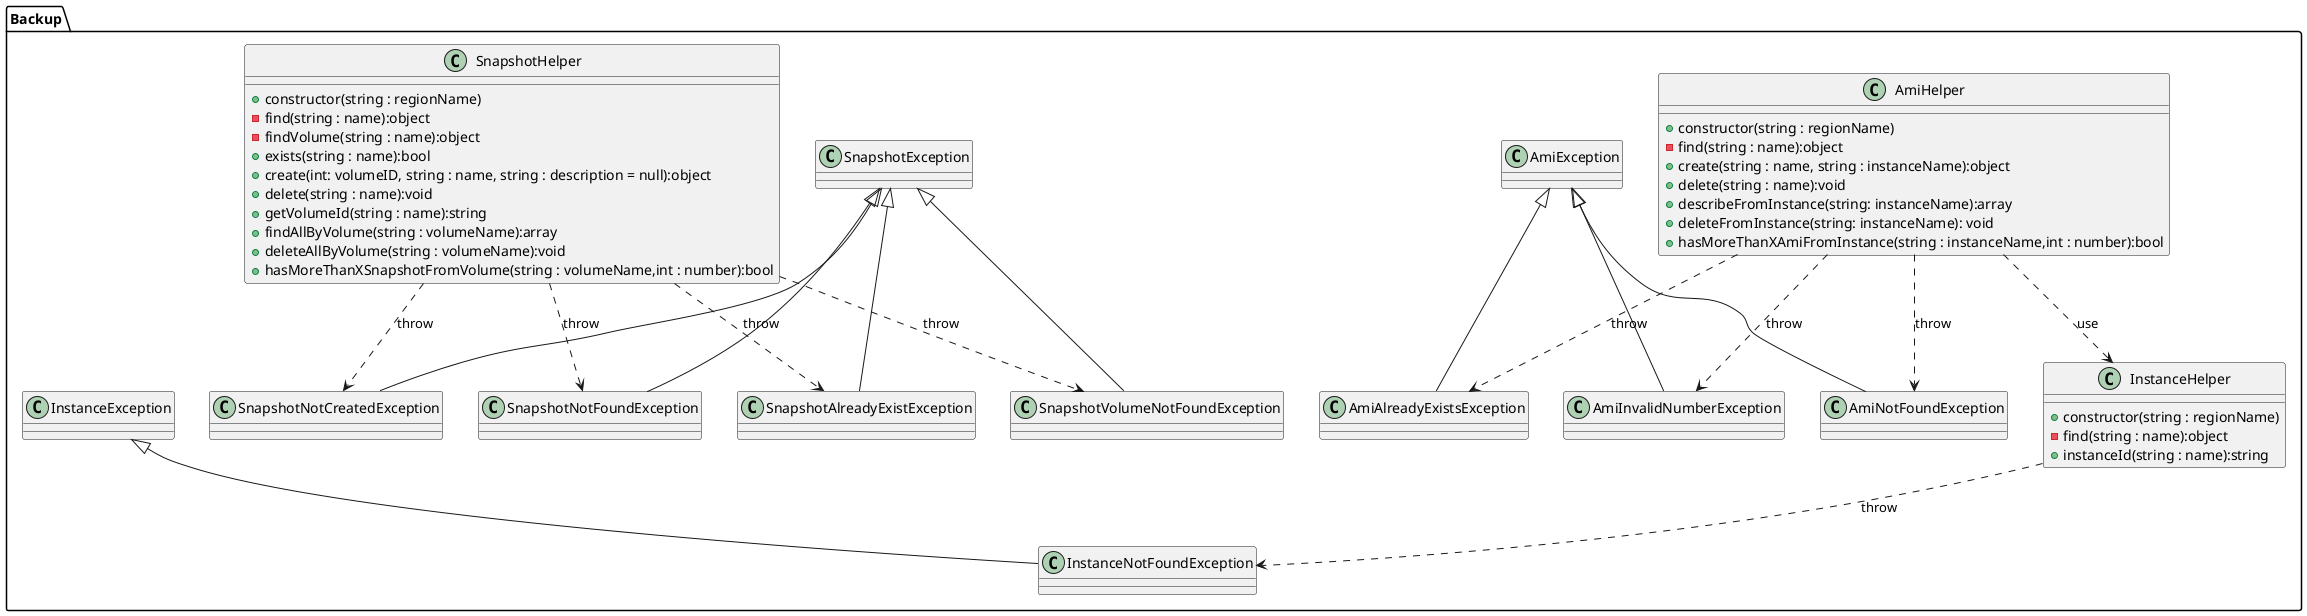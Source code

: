@startuml
'https://plantuml.com/class-diagram

package "Backup"{
    'classes and interfaces
    class AmiHelper{
        +constructor(string : regionName)
        -find(string : name):object
        +create(string : name, string : instanceName):object
        +delete(string : name):void
        +describeFromInstance(string: instanceName):array
        +deleteFromInstance(string: instanceName): void
        +hasMoreThanXAmiFromInstance(string : instanceName,int : number):bool
    }

    class SnapshotHelper{
        +constructor(string : regionName)
        -find(string : name):object
        -findVolume(string : name):object
        +exists(string : name):bool
        +create(int: volumeID, string : name, string : description = null):object
        +delete(string : name):void
        +getVolumeId(string : name):string
        +findAllByVolume(string : volumeName):array
        +deleteAllByVolume(string : volumeName):void
        +hasMoreThanXSnapshotFromVolume(string : volumeName,int : number):bool
    }

    class InstanceHelper{
        +constructor(string : regionName)
        -find(string : name):object
        +instanceId(string : name):string

    }

    class AmiException{}
    class AmiAlreadyExistsException{}
    class AmiNotFoundException{}
    class AmiInvalidNumberException{}

    class SnapshotException{}
    class SnapshotNotFoundException{}
    class SnapshotAlreadyExistException{}
    class SnapshotNotCreatedException{}
    class SnapshotVolumeNotFoundException{}

    class InstanceException
    class InstanceNotFoundException

    'relations

    AmiException <|-- AmiAlreadyExistsException
    AmiException <|-- AmiNotFoundException
    AmiException <|-- AmiInvalidNumberException

    AmiHelper ..> AmiAlreadyExistsException :throw
    AmiHelper ..> AmiNotFoundException :throw
    AmiHelper ..> AmiInvalidNumberException :throw

    AmiHelper ..> InstanceHelper :use
    InstanceException <|-- InstanceNotFoundException
    InstanceHelper ..> InstanceNotFoundException :throw

    SnapshotException <|-- SnapshotNotFoundException
    SnapshotException <|-- SnapshotAlreadyExistException
    SnapshotException <|-- SnapshotNotCreatedException
    SnapshotException <|-- SnapshotVolumeNotFoundException

    SnapshotHelper ..> SnapshotNotCreatedException :throw
    SnapshotHelper ..> SnapshotVolumeNotFoundException :throw
    SnapshotHelper ..> SnapshotAlreadyExistException :throw
    SnapshotHelper ..> SnapshotNotFoundException :throw

@enduml
